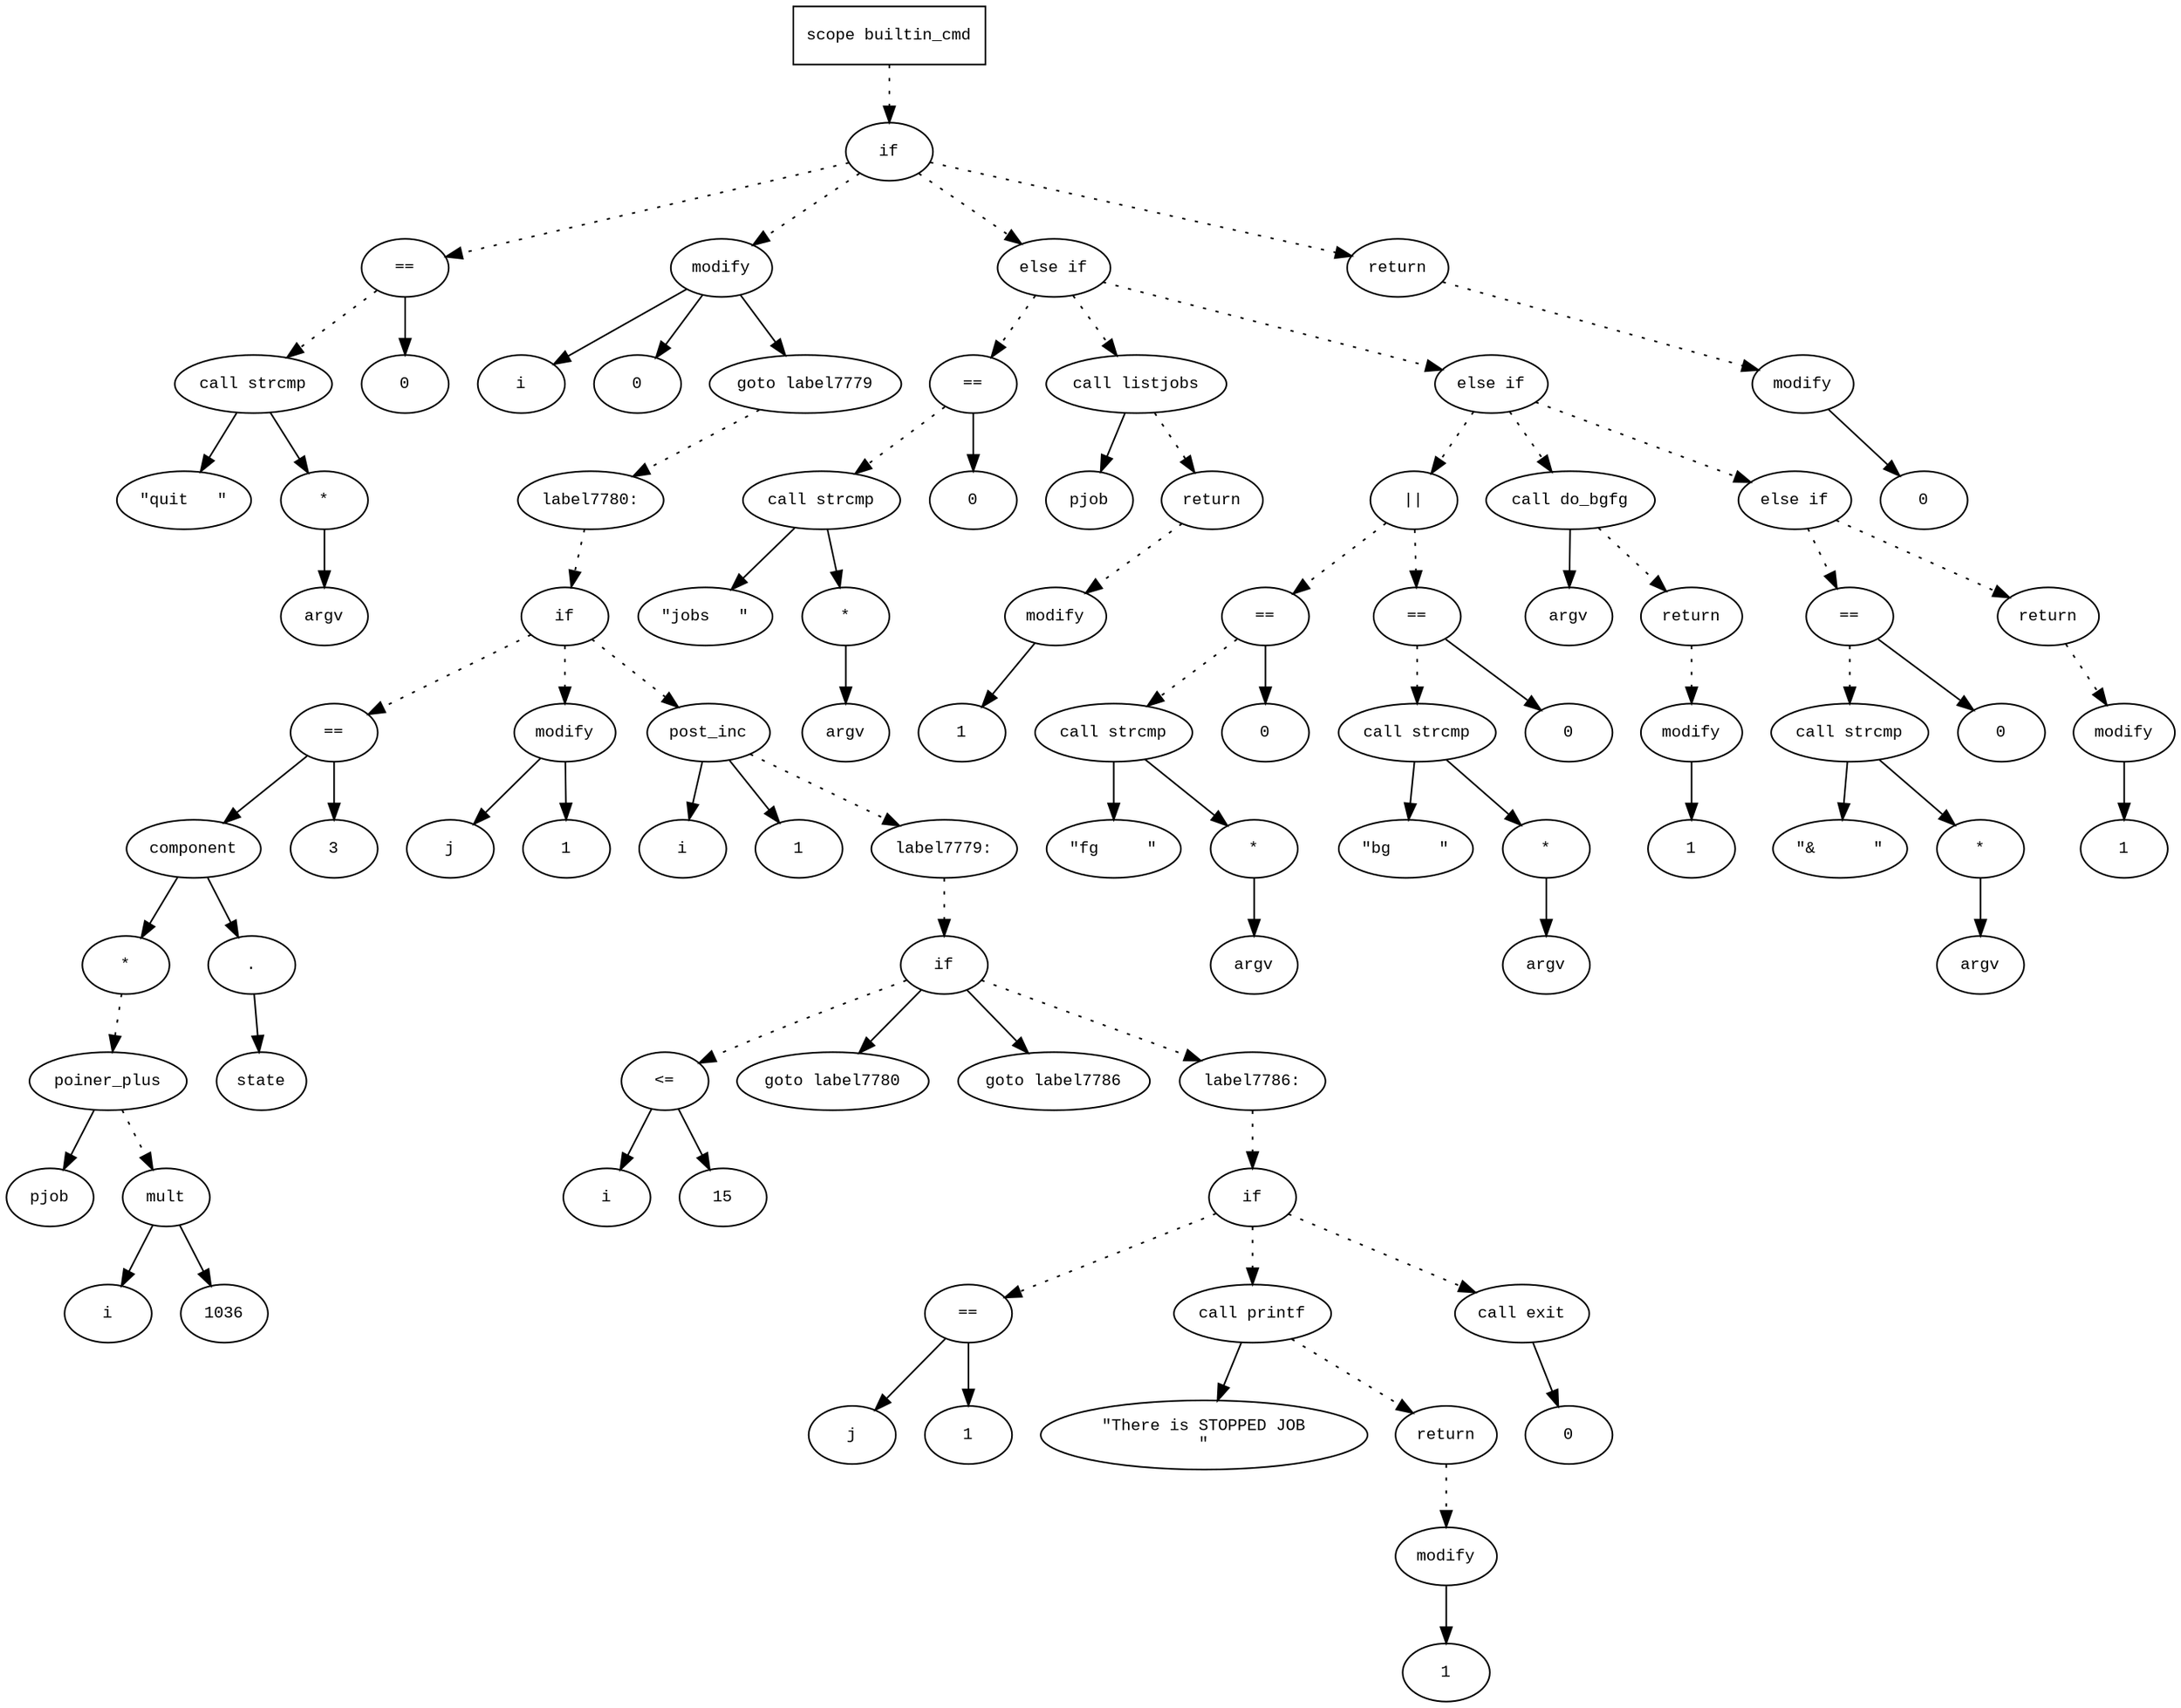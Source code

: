 digraph AST {
  graph [fontname="Times New Roman",fontsize=10];
  node  [fontname="Courier New",fontsize=10];
  edge  [fontname="Times New Roman",fontsize=10];

  node1 [label="scope builtin_cmd",shape=box];
  node2 [label="if",shape=ellipse];
  node1 -> node2 [style=dotted];
  node3 [label="==",shape=ellipse];
  node4 [label="call strcmp",shape=ellipse];
  node5 [label="\"quit   \"",shape=ellipse];
  node4 -> node5;
  node6 [label="*",shape=ellipse];
  node7 [label="argv",shape=ellipse];
  node6 -> node7;
  node4 -> node6;
  node3 -> node4 [style=dotted];
  node8 [label="0",shape=ellipse];
  node3 -> node8;
  node2 -> node3 [style=dotted];
  node9 [label="modify",shape=ellipse];
  node10 [label="i",shape=ellipse];
  node9 -> node10;
  node11 [label="0",shape=ellipse];
  node9 -> node11;
  node2 -> node9 [style=dotted];
  node12 [label="goto label7779",shape=ellipse];
  node9 -> node12;
  node13 [label="label7780:",shape=ellipse];
  node12 -> node13 [style=dotted];
  node14 [label="if",shape=ellipse];
  node13 -> node14 [style=dotted];
  node15 [label="==",shape=ellipse];
  node16 [label="component",shape=ellipse];
  node15 -> node16;
  node17 [label="*",shape=ellipse];
  node18 [label="poiner_plus",shape=ellipse];
  node19 [label="pjob",shape=ellipse];
  node18 -> node19;
  node20 [label="mult",shape=ellipse];
  node21 [label="i",shape=ellipse];
  node20 -> node21;
  node22 [label="1036",shape=ellipse];
  node20 -> node22;
  node18 -> node20 [style=dotted];
  node17 -> node18 [style=dotted];
  node16 -> node17;
  node23 [label=".",shape=ellipse];
  node16 -> node23;
  node24 [label="state",shape=ellipse];
  node23 -> node24;
  node25 [label="3",shape=ellipse];
  node15 -> node25;
  node14 -> node15 [style=dotted];
  node26 [label="modify",shape=ellipse];
  node27 [label="j",shape=ellipse];
  node26 -> node27;
  node28 [label="1",shape=ellipse];
  node26 -> node28;
  node14 -> node26 [style=dotted];
  node29 [label="post_inc",shape=ellipse];
  node30 [label="i",shape=ellipse];
  node29 -> node30;
  node31 [label="1",shape=ellipse];
  node29 -> node31;
  node14 -> node29 [style=dotted];
  node32 [label="label7779:",shape=ellipse];
  node29 -> node32 [style=dotted];
  node33 [label="if",shape=ellipse];
  node32 -> node33 [style=dotted];
  node34 [label="<=",shape=ellipse];
  node35 [label="i",shape=ellipse];
  node34 -> node35;
  node36 [label="15",shape=ellipse];
  node34 -> node36;
  node33 -> node34 [style=dotted];
  node37 [label="goto label7780",shape=ellipse];
  node33 -> node37;
  node38 [label="goto label7786",shape=ellipse];
  node33 -> node38;
  node39 [label="label7786:",shape=ellipse];
  node33 -> node39 [style=dotted];
  node40 [label="if",shape=ellipse];
  node39 -> node40 [style=dotted];
  node41 [label="==",shape=ellipse];
  node42 [label="j",shape=ellipse];
  node41 -> node42;
  node43 [label="1",shape=ellipse];
  node41 -> node43;
  node40 -> node41 [style=dotted];
  node44 [label="call printf",shape=ellipse];
  node45 [label="\"There is STOPPED JOB
\"",shape=ellipse];
  node44 -> node45;
  node40 -> node44 [style=dotted];
  node46 [label="return",shape=ellipse];
  node47 [label="modify",shape=ellipse];
  node48 [label="1",shape=ellipse];
  node47 -> node48;
  node46 -> node47 [style=dotted];
  node44 -> node46 [style=dotted];
  node49 [label="call exit",shape=ellipse];
  node50 [label="0",shape=ellipse];
  node49 -> node50;
  node40 -> node49 [style=dotted];
  node51 [label="else if",shape=ellipse];
  node2 -> node51 [style=dotted];
  node52 [label="==",shape=ellipse];
  node53 [label="call strcmp",shape=ellipse];
  node54 [label="\"jobs   \"",shape=ellipse];
  node53 -> node54;
  node55 [label="*",shape=ellipse];
  node56 [label="argv",shape=ellipse];
  node55 -> node56;
  node53 -> node55;
  node52 -> node53 [style=dotted];
  node57 [label="0",shape=ellipse];
  node52 -> node57;
  node51 -> node52 [style=dotted];
  node58 [label="call listjobs",shape=ellipse];
  node59 [label="pjob",shape=ellipse];
  node58 -> node59;
  node51 -> node58 [style=dotted];
  node60 [label="return",shape=ellipse];
  node61 [label="modify",shape=ellipse];
  node62 [label="1",shape=ellipse];
  node61 -> node62;
  node60 -> node61 [style=dotted];
  node58 -> node60 [style=dotted];
  node63 [label="else if",shape=ellipse];
  node51 -> node63 [style=dotted];
  node64 [label="||",shape=ellipse];
  node65 [label="==",shape=ellipse];
  node66 [label="call strcmp",shape=ellipse];
  node67 [label="\"fg     \"",shape=ellipse];
  node66 -> node67;
  node68 [label="*",shape=ellipse];
  node69 [label="argv",shape=ellipse];
  node68 -> node69;
  node66 -> node68;
  node65 -> node66 [style=dotted];
  node70 [label="0",shape=ellipse];
  node65 -> node70;
  node64 -> node65 [style=dotted];
  node71 [label="==",shape=ellipse];
  node72 [label="call strcmp",shape=ellipse];
  node73 [label="\"bg     \"",shape=ellipse];
  node72 -> node73;
  node74 [label="*",shape=ellipse];
  node75 [label="argv",shape=ellipse];
  node74 -> node75;
  node72 -> node74;
  node71 -> node72 [style=dotted];
  node76 [label="0",shape=ellipse];
  node71 -> node76;
  node64 -> node71 [style=dotted];
  node63 -> node64 [style=dotted];
  node77 [label="call do_bgfg",shape=ellipse];
  node78 [label="argv",shape=ellipse];
  node77 -> node78;
  node63 -> node77 [style=dotted];
  node79 [label="return",shape=ellipse];
  node80 [label="modify",shape=ellipse];
  node81 [label="1",shape=ellipse];
  node80 -> node81;
  node79 -> node80 [style=dotted];
  node77 -> node79 [style=dotted];
  node82 [label="else if",shape=ellipse];
  node63 -> node82 [style=dotted];
  node83 [label="==",shape=ellipse];
  node84 [label="call strcmp",shape=ellipse];
  node85 [label="\"&      \"",shape=ellipse];
  node84 -> node85;
  node86 [label="*",shape=ellipse];
  node87 [label="argv",shape=ellipse];
  node86 -> node87;
  node84 -> node86;
  node83 -> node84 [style=dotted];
  node88 [label="0",shape=ellipse];
  node83 -> node88;
  node82 -> node83 [style=dotted];
  node89 [label="return",shape=ellipse];
  node90 [label="modify",shape=ellipse];
  node91 [label="1",shape=ellipse];
  node90 -> node91;
  node89 -> node90 [style=dotted];
  node82 -> node89 [style=dotted];
  node92 [label="return",shape=ellipse];
  node93 [label="modify",shape=ellipse];
  node94 [label="0",shape=ellipse];
  node93 -> node94;
  node92 -> node93 [style=dotted];
  node2 -> node92 [style=dotted];
} 